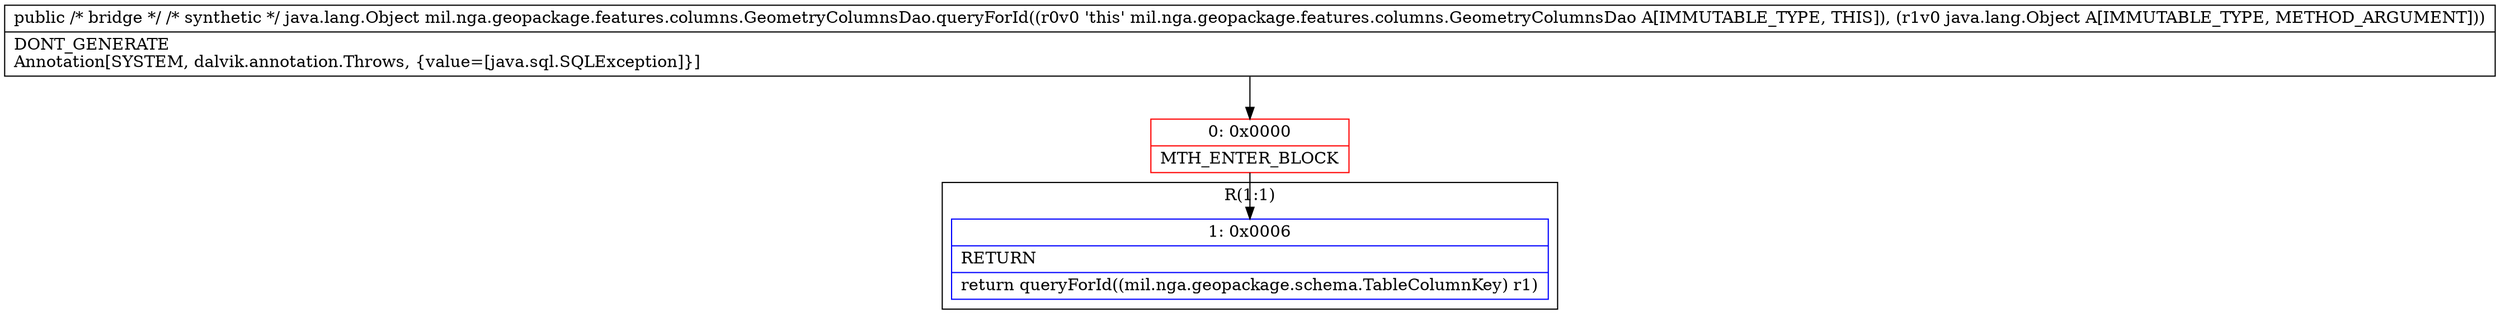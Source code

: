 digraph "CFG formil.nga.geopackage.features.columns.GeometryColumnsDao.queryForId(Ljava\/lang\/Object;)Ljava\/lang\/Object;" {
subgraph cluster_Region_1381641541 {
label = "R(1:1)";
node [shape=record,color=blue];
Node_1 [shape=record,label="{1\:\ 0x0006|RETURN\l|return queryForId((mil.nga.geopackage.schema.TableColumnKey) r1)\l}"];
}
Node_0 [shape=record,color=red,label="{0\:\ 0x0000|MTH_ENTER_BLOCK\l}"];
MethodNode[shape=record,label="{public \/* bridge *\/ \/* synthetic *\/ java.lang.Object mil.nga.geopackage.features.columns.GeometryColumnsDao.queryForId((r0v0 'this' mil.nga.geopackage.features.columns.GeometryColumnsDao A[IMMUTABLE_TYPE, THIS]), (r1v0 java.lang.Object A[IMMUTABLE_TYPE, METHOD_ARGUMENT]))  | DONT_GENERATE\lAnnotation[SYSTEM, dalvik.annotation.Throws, \{value=[java.sql.SQLException]\}]\l}"];
MethodNode -> Node_0;
Node_0 -> Node_1;
}


